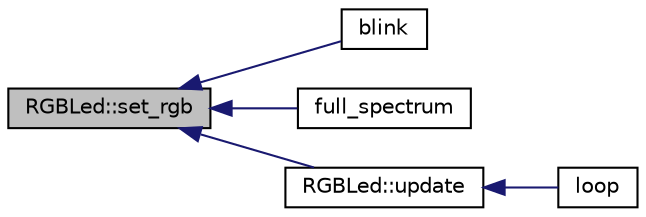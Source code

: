 digraph "RGBLed::set_rgb"
{
 // INTERACTIVE_SVG=YES
  edge [fontname="Helvetica",fontsize="10",labelfontname="Helvetica",labelfontsize="10"];
  node [fontname="Helvetica",fontsize="10",shape=record];
  rankdir="LR";
  Node1 [label="RGBLed::set_rgb",height=0.2,width=0.4,color="black", fillcolor="grey75", style="filled" fontcolor="black"];
  Node1 -> Node2 [dir="back",color="midnightblue",fontsize="10",style="solid",fontname="Helvetica"];
  Node2 [label="blink",height=0.2,width=0.4,color="black", fillcolor="white", style="filled",URL="$ToshibaLED__test_8pde.html#a5664bd38fc668253a0152e6b319aafbb"];
  Node1 -> Node3 [dir="back",color="midnightblue",fontsize="10",style="solid",fontname="Helvetica"];
  Node3 [label="full_spectrum",height=0.2,width=0.4,color="black", fillcolor="white", style="filled",URL="$ToshibaLED__test_8pde.html#ad67671ab8984d9ed8e667c740735dd94"];
  Node1 -> Node4 [dir="back",color="midnightblue",fontsize="10",style="solid",fontname="Helvetica"];
  Node4 [label="RGBLed::update",height=0.2,width=0.4,color="black", fillcolor="white", style="filled",URL="$classRGBLed.html#ab945365164159e3bce17c7fe88e83afc"];
  Node4 -> Node5 [dir="back",color="midnightblue",fontsize="10",style="solid",fontname="Helvetica"];
  Node5 [label="loop",height=0.2,width=0.4,color="black", fillcolor="white", style="filled",URL="$ToshibaLED__test_8pde.html#a0b33edabd7f1c4e4a0bf32c67269be2f"];
}
